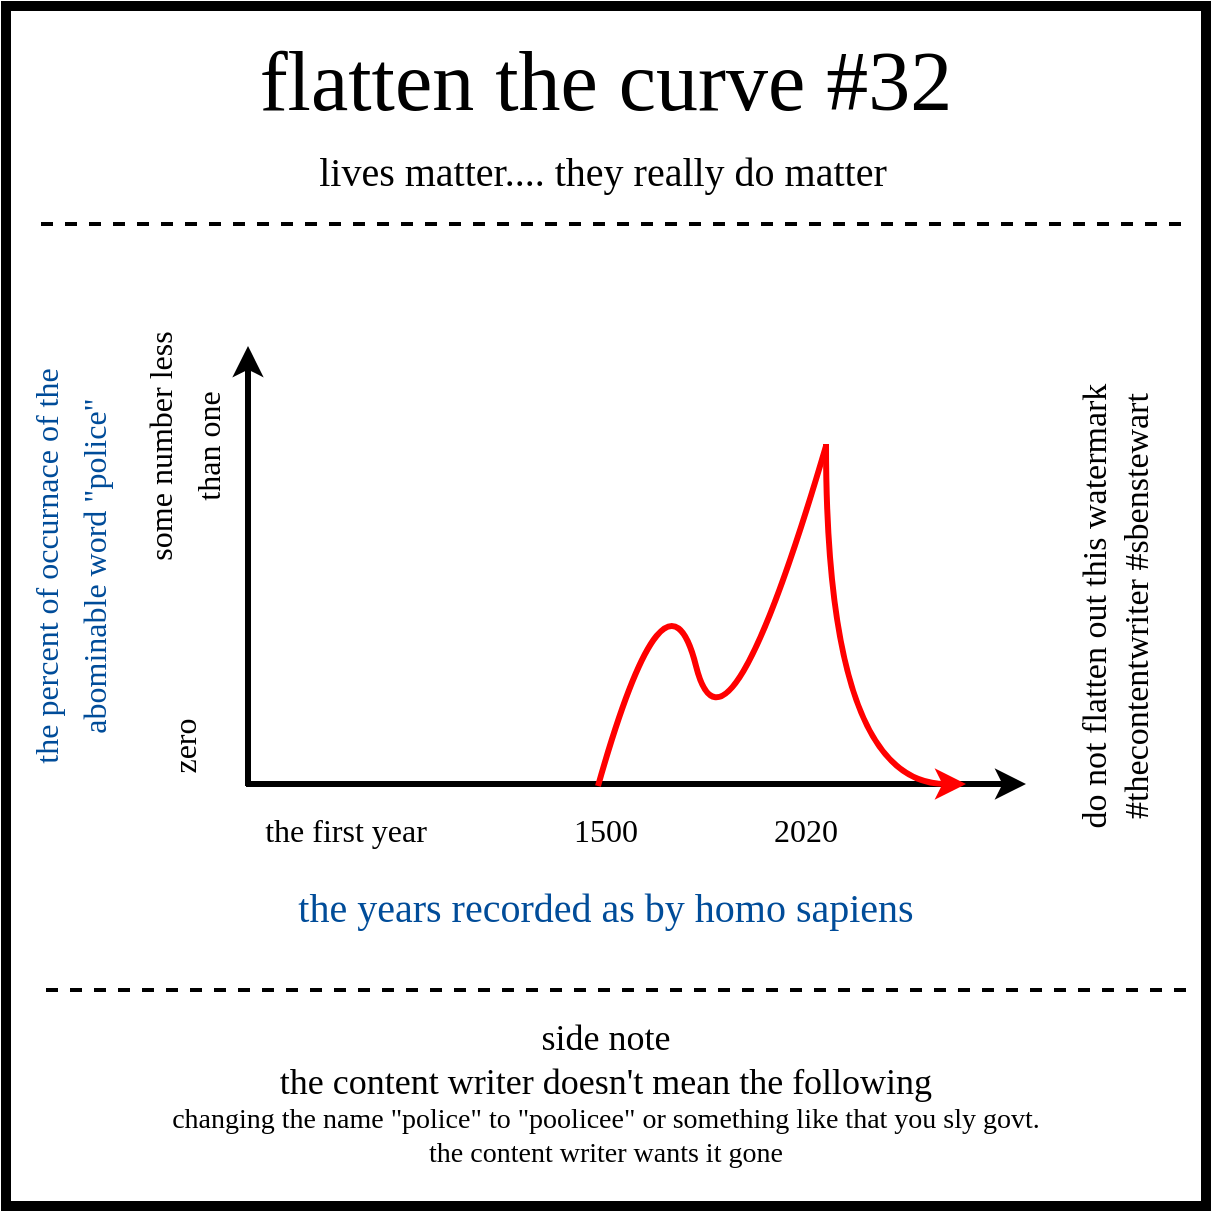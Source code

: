 <mxfile version="13.3.2" type="device"><diagram id="dX7Dphyso45SB9-RoEhv" name="Page-1"><mxGraphModel dx="743" dy="523" grid="1" gridSize="10" guides="1" tooltips="1" connect="1" arrows="1" fold="1" page="1" pageScale="1" pageWidth="827" pageHeight="1169" math="0" shadow="0"><root><mxCell id="0"/><mxCell id="1" parent="0"/><mxCell id="nfxZPmU7g6QgWNAvG-ER-2" value="" style="whiteSpace=wrap;html=1;aspect=fixed;strokeWidth=5;fillColor=none;fontFamily=xkcd;" parent="1" vertex="1"><mxGeometry x="210" y="90" width="600" height="600" as="geometry"/></mxCell><mxCell id="8b6ggLF4gSHIukh4vJdm-18" value="&lt;font&gt;&lt;font style=&quot;font-size: 42px&quot;&gt;flatten the curve #32&lt;/font&gt;&lt;br&gt;&lt;/font&gt;" style="text;html=1;strokeColor=none;fillColor=none;align=center;verticalAlign=middle;whiteSpace=wrap;rounded=0;fontFamily=xkcd;" parent="1" vertex="1"><mxGeometry x="225" y="118" width="570" height="20" as="geometry"/></mxCell><mxCell id="8b6ggLF4gSHIukh4vJdm-24" value="&lt;font&gt;&lt;span style=&quot;font-size: 20px&quot;&gt;lives matter.... they really do matter&lt;/span&gt;&lt;br&gt;&lt;/font&gt;" style="text;html=1;strokeColor=none;fillColor=none;align=center;verticalAlign=middle;whiteSpace=wrap;rounded=0;fontFamily=xkcd;" parent="1" vertex="1"><mxGeometry x="249.25" y="162" width="518.5" height="20" as="geometry"/></mxCell><mxCell id="8b6ggLF4gSHIukh4vJdm-30" value="" style="endArrow=none;dashed=1;html=1;strokeWidth=2;" parent="1" edge="1"><mxGeometry width="50" height="50" relative="1" as="geometry"><mxPoint x="797.5" y="199" as="sourcePoint"/><mxPoint x="222.5" y="199" as="targetPoint"/></mxGeometry></mxCell><mxCell id="k-dpR7HA_-HZ3Fbqk2lw-16" value="" style="endArrow=none;dashed=1;html=1;strokeWidth=2;" parent="1" edge="1"><mxGeometry width="50" height="50" relative="1" as="geometry"><mxPoint x="800" y="582" as="sourcePoint"/><mxPoint x="225" y="582" as="targetPoint"/></mxGeometry></mxCell><mxCell id="k-dpR7HA_-HZ3Fbqk2lw-17" value="&lt;font style=&quot;font-size: 14px&quot;&gt;&lt;span style=&quot;font-size: 18px&quot;&gt;side note&lt;br&gt;the content writer doesn't mean the following&lt;br&gt;&lt;/span&gt;changing the name &quot;police&quot; to &quot;poolicee&quot; or something like that you sly govt.&lt;br&gt;the content writer wants it gone&lt;br&gt;&lt;/font&gt;" style="text;html=1;strokeColor=none;fillColor=none;align=center;verticalAlign=middle;whiteSpace=wrap;rounded=0;fontFamily=xkcd;" parent="1" vertex="1"><mxGeometry x="210" y="594" width="600" height="80" as="geometry"/></mxCell><mxCell id="euaHSMH8fYii958cPEId-22" style="edgeStyle=orthogonalEdgeStyle;rounded=0;orthogonalLoop=1;jettySize=auto;html=1;exitX=0.5;exitY=1;exitDx=0;exitDy=0;strokeWidth=2;" parent="1" edge="1"><mxGeometry relative="1" as="geometry"><mxPoint x="661" y="451" as="sourcePoint"/><mxPoint x="661" y="451" as="targetPoint"/></mxGeometry></mxCell><mxCell id="pKVuHFSoDqtFi99w7tCS-15" value="&lt;font style=&quot;font-size: 17px&quot;&gt;&lt;font style=&quot;font-size: 17px&quot;&gt;do not flatten out this watermark&lt;br&gt;&lt;/font&gt;#thecontentwriter #sbenstewart&lt;br&gt;&lt;/font&gt;" style="text;html=1;strokeColor=none;fillColor=none;align=center;verticalAlign=middle;whiteSpace=wrap;rounded=0;rotation=-90;fontFamily=xkcd;" parent="1" vertex="1"><mxGeometry x="605" y="380" width="320" height="20" as="geometry"/></mxCell><mxCell id="odyUgtSx1SayHA9AFXie-3" value="&lt;font style=&quot;font-size: 16px&quot;&gt;the percent of occurnace of the abominable word &quot;police&quot;&lt;/font&gt;" style="text;html=1;strokeColor=none;fillColor=none;align=center;verticalAlign=middle;whiteSpace=wrap;rounded=0;fontFamily=xkcd;rotation=-90;fontSize=20;fontColor=#004C99;" parent="1" vertex="1"><mxGeometry x="120" y="360" width="240" height="20" as="geometry"/></mxCell><mxCell id="fDQIreuMYDqUIn-pE7Gs-9" value="&lt;font style=&quot;font-size: 16px&quot;&gt;the first year&lt;br&gt;&lt;/font&gt;" style="text;html=1;strokeColor=none;fillColor=none;align=center;verticalAlign=middle;whiteSpace=wrap;rounded=0;fontFamily=xkcd;rotation=0;fontSize=20;" parent="1" vertex="1"><mxGeometry x="320" y="490" width="120" height="20" as="geometry"/></mxCell><mxCell id="odyUgtSx1SayHA9AFXie-2" value="" style="endArrow=classic;html=1;strokeWidth=3;gradientColor=none;" parent="1" edge="1"><mxGeometry width="50" height="50" relative="1" as="geometry"><mxPoint x="330" y="479" as="sourcePoint"/><mxPoint x="720" y="479" as="targetPoint"/></mxGeometry></mxCell><mxCell id="2io5FAEX0LE9WWSIkYiG-1" value="&lt;font style=&quot;font-size: 16px&quot;&gt;zero&lt;br&gt;&lt;/font&gt;" style="text;html=1;strokeColor=none;fillColor=none;align=center;verticalAlign=middle;whiteSpace=wrap;rounded=0;fontFamily=xkcd;rotation=-90;fontSize=20;" parent="1" vertex="1"><mxGeometry x="247" y="450" width="100" height="20" as="geometry"/></mxCell><mxCell id="ghQ5Y1OauhZL7b8-R2x8-16" value="&lt;font style=&quot;font-size: 16px&quot;&gt;some number less than one&lt;br&gt;&lt;/font&gt;" style="text;html=1;strokeColor=none;fillColor=none;align=center;verticalAlign=middle;whiteSpace=wrap;rounded=0;fontFamily=xkcd;rotation=-90;fontSize=20;" parent="1" vertex="1"><mxGeometry x="227" y="300" width="140" height="20" as="geometry"/></mxCell><mxCell id="ghQ5Y1OauhZL7b8-R2x8-17" style="edgeStyle=orthogonalEdgeStyle;rounded=0;orthogonalLoop=1;jettySize=auto;html=1;exitX=0.5;exitY=1;exitDx=0;exitDy=0;dashed=1;dashPattern=1 1;endArrow=none;endFill=0;strokeColor=#000000;strokeWidth=2;" parent="1" edge="1"><mxGeometry relative="1" as="geometry"><mxPoint x="515.69" y="280" as="sourcePoint"/><mxPoint x="515.69" y="280" as="targetPoint"/></mxGeometry></mxCell><mxCell id="lIolUegyjze0ms8AJJtS-3" value="" style="curved=1;endArrow=none;html=1;strokeWidth=3;strokeColor=#FF0000;endFill=0;gradientColor=none;" parent="1" edge="1"><mxGeometry width="50" height="50" relative="1" as="geometry"><mxPoint x="506" y="480" as="sourcePoint"/><mxPoint x="620" y="310" as="targetPoint"/><Array as="points"><mxPoint x="540" y="360"/><mxPoint x="570" y="480"/></Array></mxGeometry></mxCell><mxCell id="lIolUegyjze0ms8AJJtS-5" value="the years recorded as by homo sapiens" style="text;html=1;strokeColor=none;fillColor=none;align=center;verticalAlign=middle;whiteSpace=wrap;rounded=0;fontFamily=xkcd;rotation=0;fontSize=20;fontColor=#004C99;" parent="1" vertex="1"><mxGeometry x="290" y="530" width="440" height="20" as="geometry"/></mxCell><mxCell id="lIolUegyjze0ms8AJJtS-7" style="edgeStyle=orthogonalEdgeStyle;rounded=0;orthogonalLoop=1;jettySize=auto;html=1;exitX=0.5;exitY=1;exitDx=0;exitDy=0;strokeColor=#FF0000;strokeWidth=3;gradientColor=none;" parent="1" source="fDQIreuMYDqUIn-pE7Gs-9" target="fDQIreuMYDqUIn-pE7Gs-9" edge="1"><mxGeometry relative="1" as="geometry"/></mxCell><mxCell id="odyUgtSx1SayHA9AFXie-1" value="" style="endArrow=classic;html=1;strokeWidth=3;startArrow=none;startFill=0;gradientColor=none;" parent="1" edge="1"><mxGeometry width="50" height="50" relative="1" as="geometry"><mxPoint x="331" y="480" as="sourcePoint"/><mxPoint x="331" y="260" as="targetPoint"/></mxGeometry></mxCell><mxCell id="O5yNJPDfrqrmK4XmcBuJ-3" value="&lt;font style=&quot;font-size: 16px&quot;&gt;1500&lt;br&gt;&lt;/font&gt;" style="text;html=1;strokeColor=none;fillColor=none;align=center;verticalAlign=middle;whiteSpace=wrap;rounded=0;fontFamily=xkcd;rotation=0;fontSize=20;" vertex="1" parent="1"><mxGeometry x="480" y="490" width="60" height="20" as="geometry"/></mxCell><mxCell id="O5yNJPDfrqrmK4XmcBuJ-4" value="&lt;font style=&quot;font-size: 16px&quot;&gt;2020&lt;br&gt;&lt;/font&gt;" style="text;html=1;strokeColor=none;fillColor=none;align=center;verticalAlign=middle;whiteSpace=wrap;rounded=0;fontFamily=xkcd;rotation=0;fontSize=20;" vertex="1" parent="1"><mxGeometry x="550" y="490" width="120" height="20" as="geometry"/></mxCell><mxCell id="O5yNJPDfrqrmK4XmcBuJ-5" value="" style="curved=1;endArrow=classic;html=1;strokeWidth=3;strokeColor=#FF0000;gradientColor=none;" edge="1" parent="1"><mxGeometry width="50" height="50" relative="1" as="geometry"><mxPoint x="620" y="309" as="sourcePoint"/><mxPoint x="690" y="479" as="targetPoint"/><Array as="points"><mxPoint x="620" y="479"/></Array></mxGeometry></mxCell></root></mxGraphModel></diagram></mxfile>